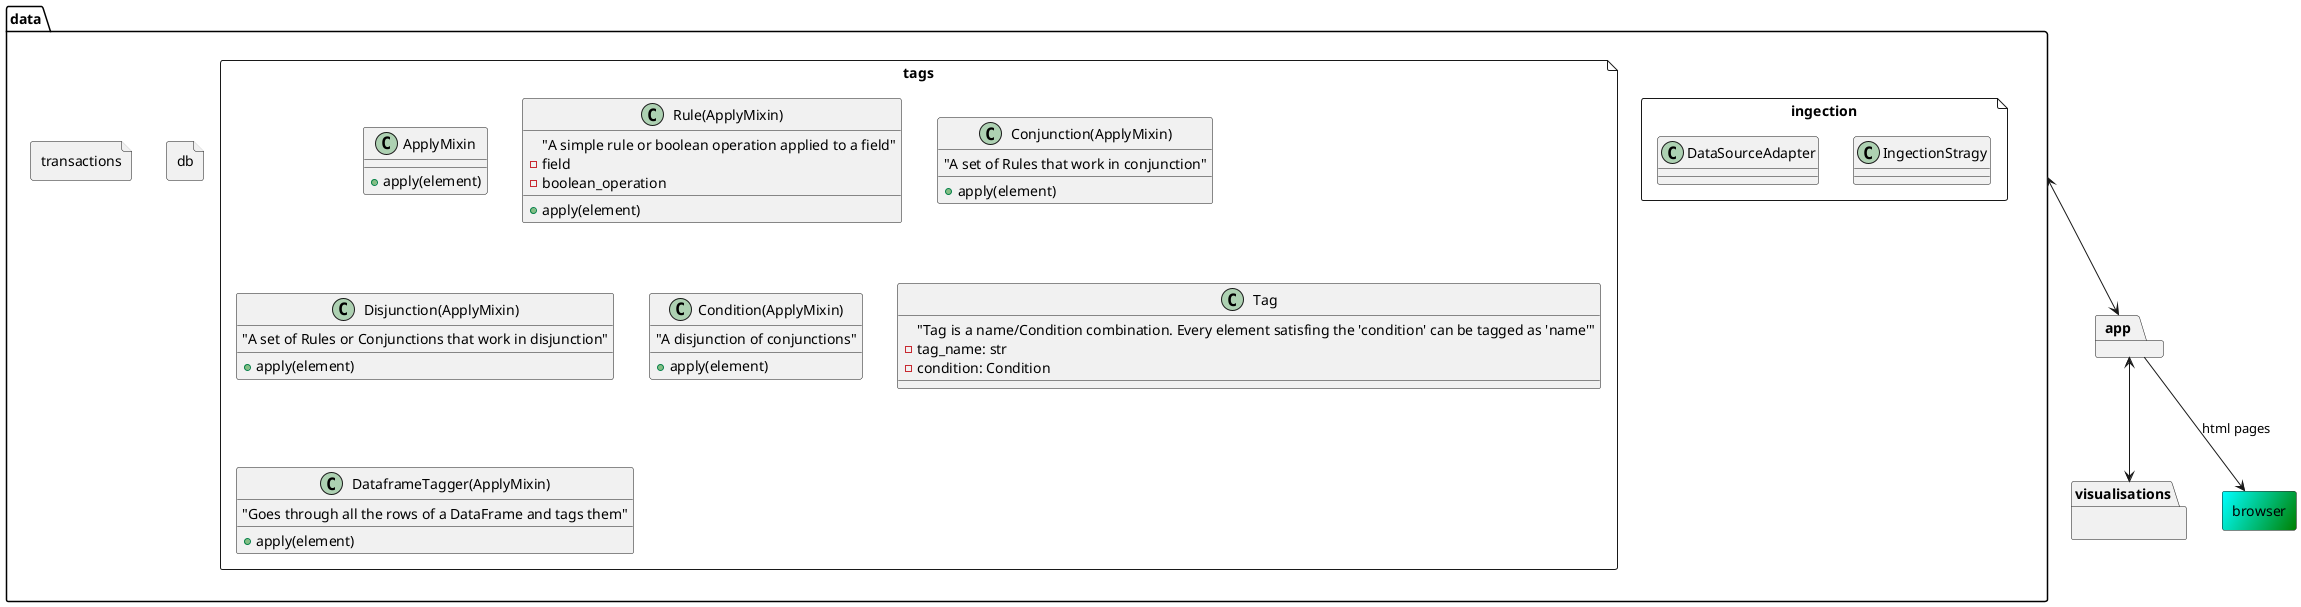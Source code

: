 @startuml
allowmixing



package data {
   file ingection {
      class IngectionStragy
      class DataSourceAdapter

   }
   file db
   file tags {
      class ApplyMixin {
         + apply(element)
      }
      class Rule(ApplyMixin) {
         "A simple rule or boolean operation applied to a field"
         - field
         - boolean_operation
         + apply(element)
      }
      class Conjunction(ApplyMixin) {
         "A set of Rules that work in conjunction"
         + apply(element)
      }
      class Disjunction(ApplyMixin) {
         "A set of Rules or Conjunctions that work in disjunction"
         + apply(element)
      }
      class Condition(ApplyMixin) {
         "A disjunction of conjunctions"
         + apply(element)
      }
      class Tag {
         "Tag is a name/Condition combination. Every element satisfing the 'condition' can be tagged as 'name'"
         - tag_name: str
         - condition: Condition
      }
      class DataframeTagger(ApplyMixin) {
         "Goes through all the rows of a DataFrame and tags them"
         + apply(element)
      }
   }
   file transactions

}
package visualisations {

}
package app
rectangle browser #cyan/green



app --> browser : html pages
data <--> app
app <--> visualisations
@enduml